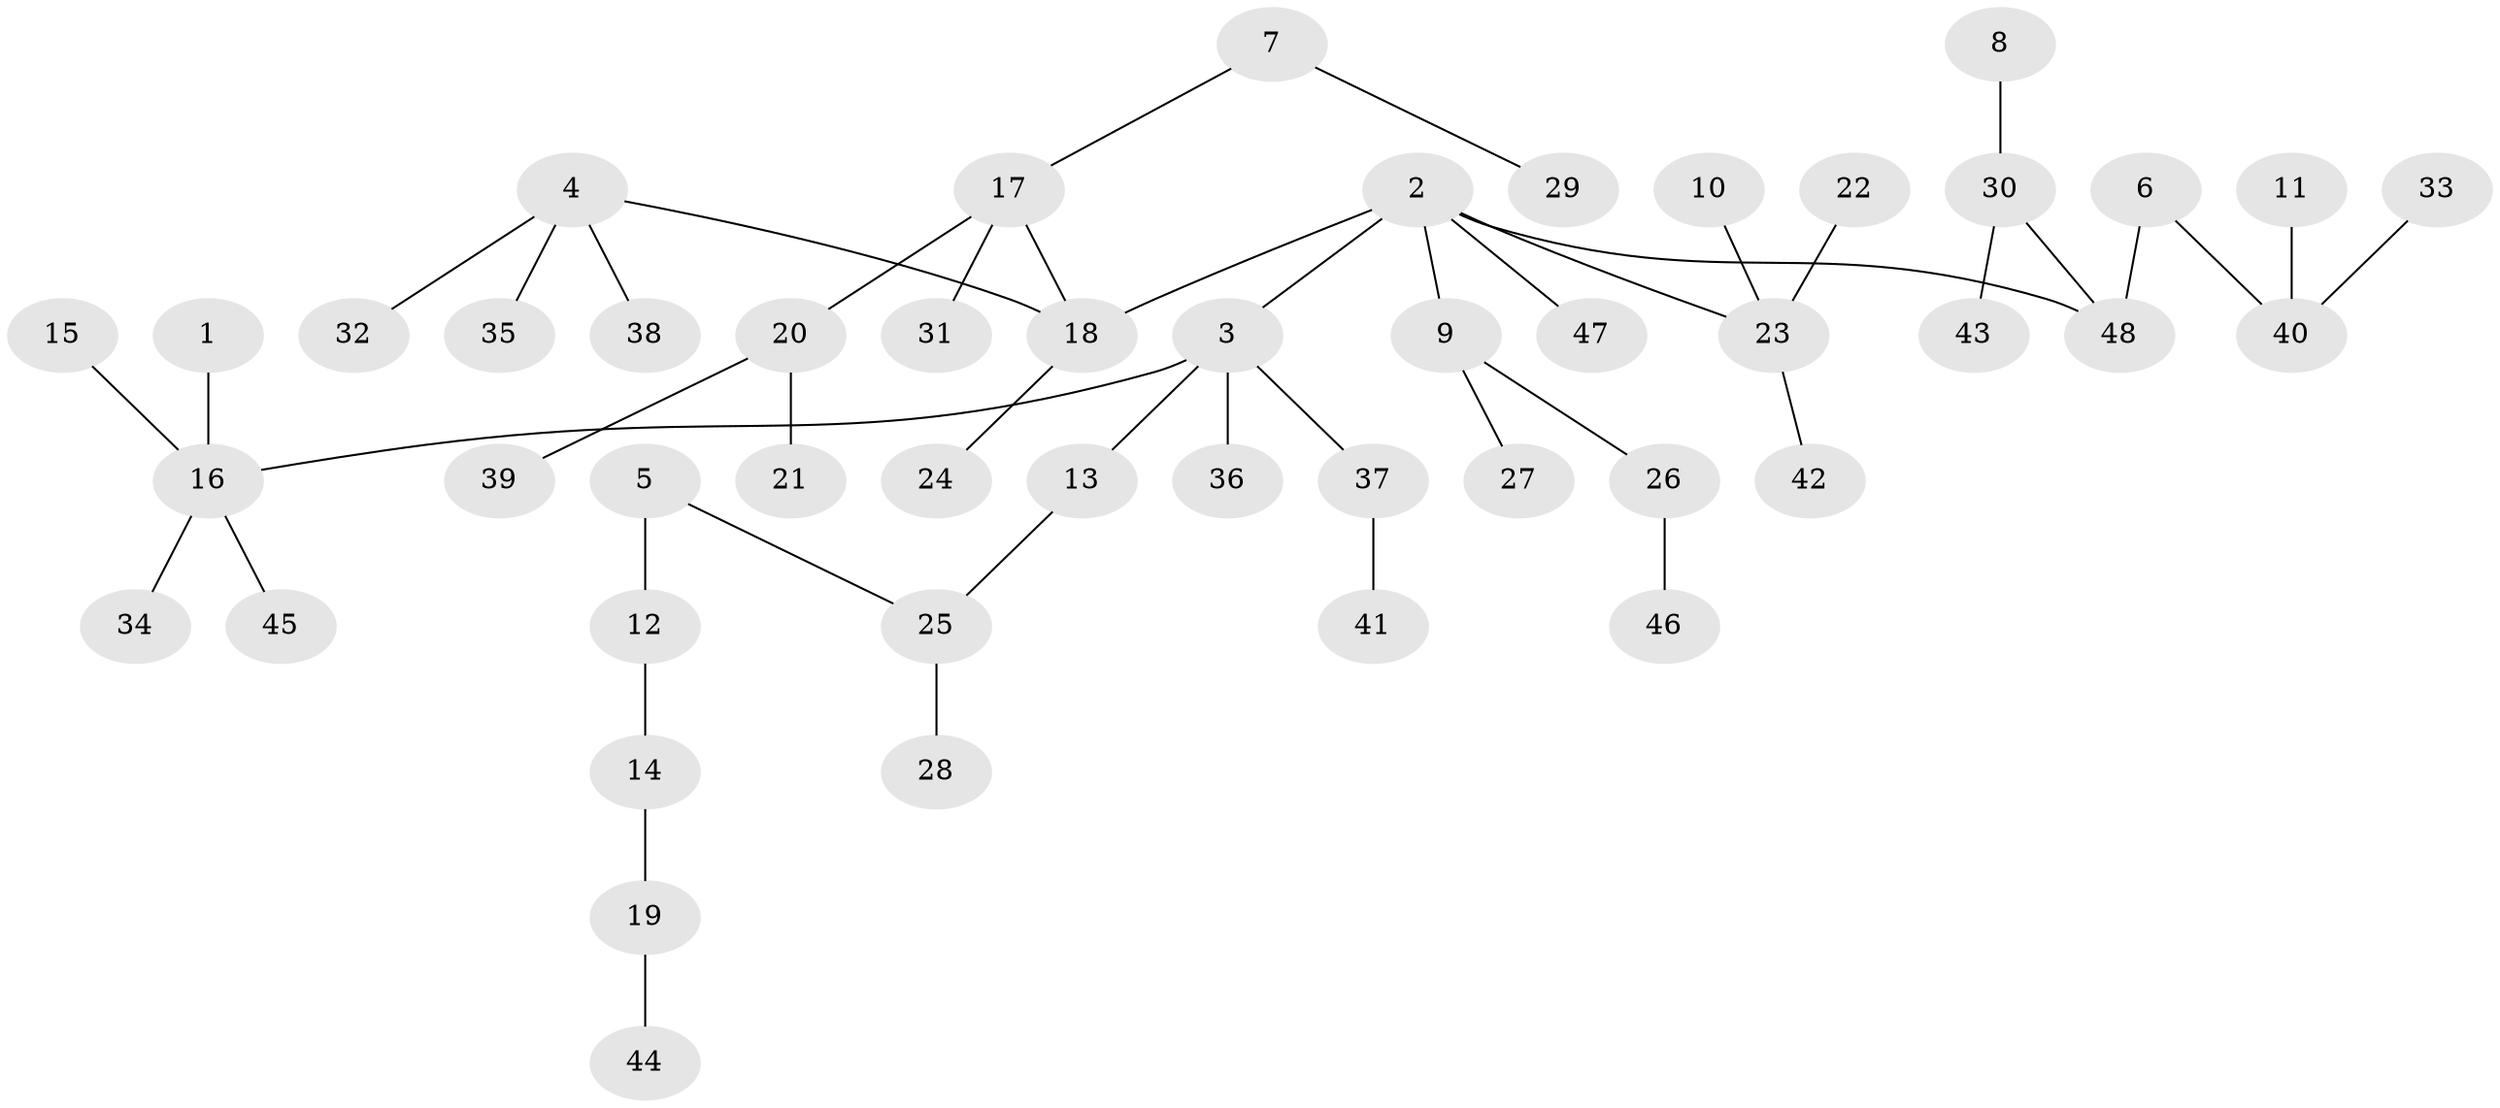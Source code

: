 // original degree distribution, {4: 0.07291666666666667, 5: 0.03125, 6: 0.041666666666666664, 7: 0.010416666666666666, 1: 0.5520833333333334, 2: 0.21875, 3: 0.07291666666666667}
// Generated by graph-tools (version 1.1) at 2025/02/03/09/25 03:02:21]
// undirected, 48 vertices, 47 edges
graph export_dot {
graph [start="1"]
  node [color=gray90,style=filled];
  1;
  2;
  3;
  4;
  5;
  6;
  7;
  8;
  9;
  10;
  11;
  12;
  13;
  14;
  15;
  16;
  17;
  18;
  19;
  20;
  21;
  22;
  23;
  24;
  25;
  26;
  27;
  28;
  29;
  30;
  31;
  32;
  33;
  34;
  35;
  36;
  37;
  38;
  39;
  40;
  41;
  42;
  43;
  44;
  45;
  46;
  47;
  48;
  1 -- 16 [weight=1.0];
  2 -- 3 [weight=1.0];
  2 -- 9 [weight=1.0];
  2 -- 18 [weight=1.0];
  2 -- 23 [weight=1.0];
  2 -- 47 [weight=1.0];
  2 -- 48 [weight=1.0];
  3 -- 13 [weight=1.0];
  3 -- 16 [weight=1.0];
  3 -- 36 [weight=1.0];
  3 -- 37 [weight=1.0];
  4 -- 18 [weight=1.0];
  4 -- 32 [weight=1.0];
  4 -- 35 [weight=1.0];
  4 -- 38 [weight=1.0];
  5 -- 12 [weight=1.0];
  5 -- 25 [weight=1.0];
  6 -- 40 [weight=1.0];
  6 -- 48 [weight=1.0];
  7 -- 17 [weight=1.0];
  7 -- 29 [weight=1.0];
  8 -- 30 [weight=1.0];
  9 -- 26 [weight=1.0];
  9 -- 27 [weight=1.0];
  10 -- 23 [weight=1.0];
  11 -- 40 [weight=1.0];
  12 -- 14 [weight=1.0];
  13 -- 25 [weight=1.0];
  14 -- 19 [weight=1.0];
  15 -- 16 [weight=1.0];
  16 -- 34 [weight=1.0];
  16 -- 45 [weight=1.0];
  17 -- 18 [weight=1.0];
  17 -- 20 [weight=1.0];
  17 -- 31 [weight=1.0];
  18 -- 24 [weight=1.0];
  19 -- 44 [weight=1.0];
  20 -- 21 [weight=1.0];
  20 -- 39 [weight=1.0];
  22 -- 23 [weight=1.0];
  23 -- 42 [weight=1.0];
  25 -- 28 [weight=1.0];
  26 -- 46 [weight=1.0];
  30 -- 43 [weight=1.0];
  30 -- 48 [weight=1.0];
  33 -- 40 [weight=1.0];
  37 -- 41 [weight=1.0];
}
